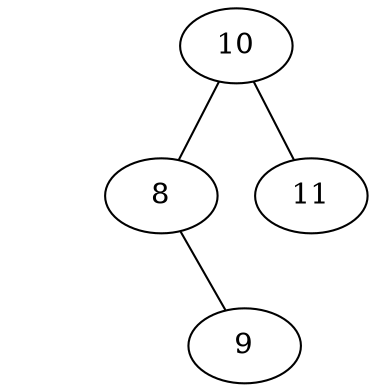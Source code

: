 // [10,8,11,null,9]
graph ""
{
   10 -- 8;
   10 -- 11;
   null8 [style=invis];
   8 -- null8[style=invis];
   8 -- 9;
}

